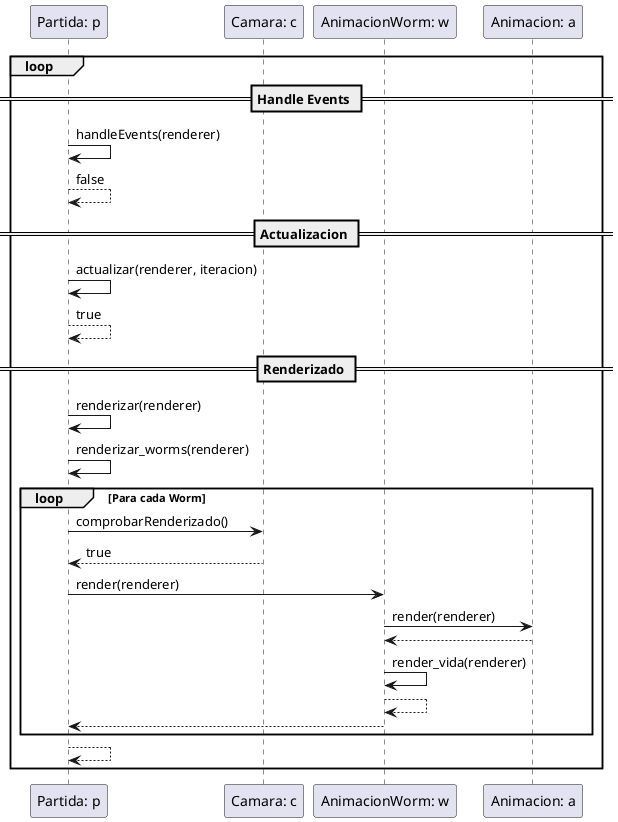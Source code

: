 @startuml
loop

== Handle Events ==

"Partida: p" -> "Partida: p": handleEvents(renderer)
return false

== Actualizacion ==

"Partida: p" -> "Partida: p": actualizar(renderer, iteracion)
return true

== Renderizado ==

"Partida: p" -> "Partida: p": renderizar(renderer)

"Partida: p" -> "Partida: p": renderizar_worms(renderer)

loop Para cada Worm

"Partida: p" -> "Camara: c": comprobarRenderizado()

"Camara: c" --> "Partida: p": true

"Partida: p" -> "AnimacionWorm: w": render(renderer)

"AnimacionWorm: w" -> "Animacion: a": render(renderer)

"Animacion: a" --> "AnimacionWorm: w"

"AnimacionWorm: w" -> "AnimacionWorm: w": render_vida(renderer)

"AnimacionWorm: w" --> "AnimacionWorm: w"

"AnimacionWorm: w" --> "Partida: p"

end


"Partida: p" --> "Partida: p"

end
@enduml
